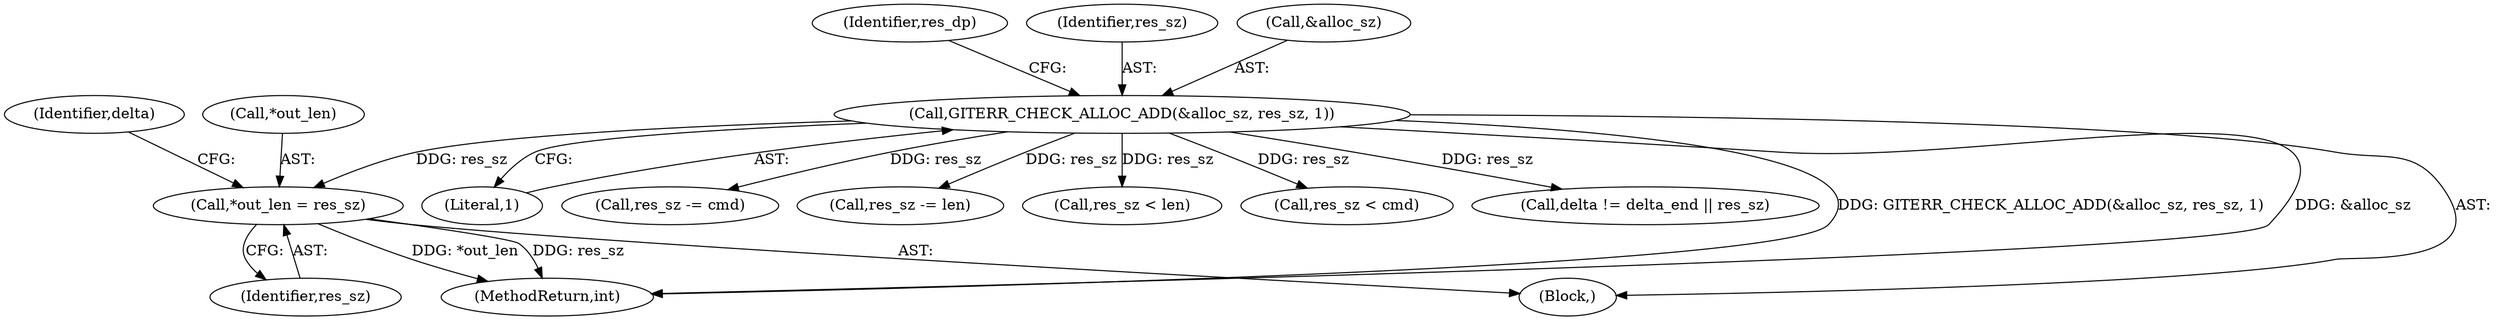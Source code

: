 digraph "0_libgit2_3f461902dc1072acb8b7607ee65d0a0458ffac2a@pointer" {
"1000186" [label="(Call,*out_len = res_sz)"];
"1000166" [label="(Call,GITERR_CHECK_ALLOC_ADD(&alloc_sz, res_sz, 1))"];
"1000376" [label="(MethodReturn,int)"];
"1000166" [label="(Call,GITERR_CHECK_ALLOC_ADD(&alloc_sz, res_sz, 1))"];
"1000192" [label="(Identifier,delta)"];
"1000111" [label="(Block,)"];
"1000170" [label="(Literal,1)"];
"1000343" [label="(Call,res_sz -= cmd)"];
"1000187" [label="(Call,*out_len)"];
"1000189" [label="(Identifier,res_sz)"];
"1000315" [label="(Call,res_sz -= len)"];
"1000172" [label="(Identifier,res_dp)"];
"1000186" [label="(Call,*out_len = res_sz)"];
"1000302" [label="(Call,res_sz < len)"];
"1000169" [label="(Identifier,res_sz)"];
"1000329" [label="(Call,res_sz < cmd)"];
"1000350" [label="(Call,delta != delta_end || res_sz)"];
"1000167" [label="(Call,&alloc_sz)"];
"1000186" -> "1000111"  [label="AST: "];
"1000186" -> "1000189"  [label="CFG: "];
"1000187" -> "1000186"  [label="AST: "];
"1000189" -> "1000186"  [label="AST: "];
"1000192" -> "1000186"  [label="CFG: "];
"1000186" -> "1000376"  [label="DDG: *out_len"];
"1000186" -> "1000376"  [label="DDG: res_sz"];
"1000166" -> "1000186"  [label="DDG: res_sz"];
"1000166" -> "1000111"  [label="AST: "];
"1000166" -> "1000170"  [label="CFG: "];
"1000167" -> "1000166"  [label="AST: "];
"1000169" -> "1000166"  [label="AST: "];
"1000170" -> "1000166"  [label="AST: "];
"1000172" -> "1000166"  [label="CFG: "];
"1000166" -> "1000376"  [label="DDG: GITERR_CHECK_ALLOC_ADD(&alloc_sz, res_sz, 1)"];
"1000166" -> "1000376"  [label="DDG: &alloc_sz"];
"1000166" -> "1000302"  [label="DDG: res_sz"];
"1000166" -> "1000315"  [label="DDG: res_sz"];
"1000166" -> "1000329"  [label="DDG: res_sz"];
"1000166" -> "1000343"  [label="DDG: res_sz"];
"1000166" -> "1000350"  [label="DDG: res_sz"];
}
